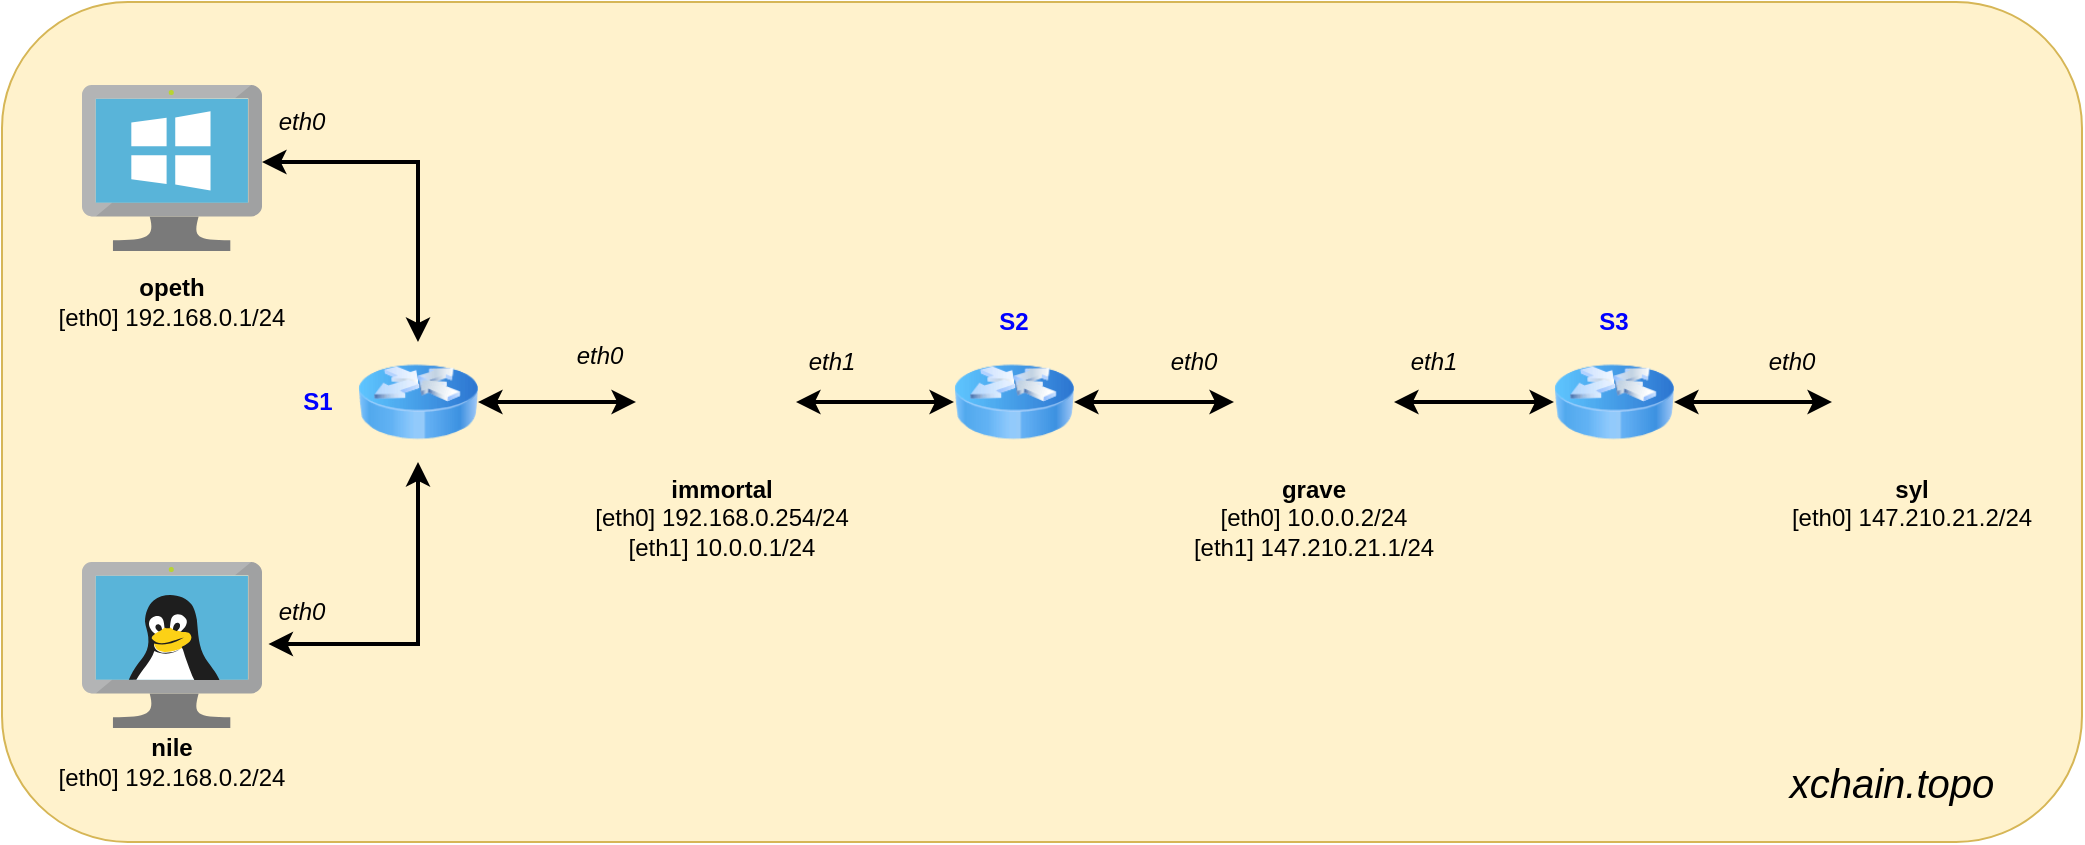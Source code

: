<mxfile version="10.7.7" type="device"><diagram id="Gl1LjXPiLIKxVXYiF-by" name="Page-1"><mxGraphModel dx="1607" dy="1888" grid="1" gridSize="10" guides="1" tooltips="1" connect="1" arrows="1" fold="1" page="1" pageScale="1" pageWidth="850" pageHeight="1100" math="0" shadow="0"><root><mxCell id="0"/><mxCell id="1" parent="0"/><mxCell id="-JVny8hvNlEmvETMyMTp-78" value="" style="rounded=1;whiteSpace=wrap;html=1;fillColor=#fff2cc;strokeColor=#d6b656;" vertex="1" parent="1"><mxGeometry y="-600" width="1040" height="420" as="geometry"/></mxCell><mxCell id="-JVny8hvNlEmvETMyMTp-50" style="edgeStyle=orthogonalEdgeStyle;rounded=0;orthogonalLoop=1;jettySize=auto;html=1;exitX=1.036;exitY=0.494;exitDx=0;exitDy=0;exitPerimeter=0;startArrow=classic;startFill=1;strokeWidth=2;entryX=0.5;entryY=1;entryDx=0;entryDy=0;" edge="1" parent="1" source="-JVny8hvNlEmvETMyMTp-19" target="-JVny8hvNlEmvETMyMTp-2"><mxGeometry relative="1" as="geometry"><mxPoint x="216" y="-352" as="targetPoint"/></mxGeometry></mxCell><mxCell id="-JVny8hvNlEmvETMyMTp-70" style="edgeStyle=orthogonalEdgeStyle;rounded=0;orthogonalLoop=1;jettySize=auto;html=1;entryX=0;entryY=0.5;entryDx=0;entryDy=0;startArrow=classic;startFill=1;strokeWidth=2;" edge="1" parent="1" source="-JVny8hvNlEmvETMyMTp-58" target="-JVny8hvNlEmvETMyMTp-52"><mxGeometry relative="1" as="geometry"/></mxCell><mxCell id="-JVny8hvNlEmvETMyMTp-58" value="" style="shape=image;html=1;verticalAlign=top;verticalLabelPosition=bottom;labelBackgroundColor=#ffffff;imageAspect=0;aspect=fixed;image=https://cdn3.iconfinder.com/data/icons/macosxstyle/macosxstyle_png/128/Terminal.png" vertex="1" parent="1"><mxGeometry x="317" y="-440" width="80" height="80" as="geometry"/></mxCell><mxCell id="-JVny8hvNlEmvETMyMTp-69" value="" style="edgeStyle=orthogonalEdgeStyle;rounded=0;orthogonalLoop=1;jettySize=auto;html=1;startArrow=classic;startFill=1;strokeWidth=2;entryX=0;entryY=0.5;entryDx=0;entryDy=0;endArrow=classic;endFill=1;" edge="1" parent="1" source="-JVny8hvNlEmvETMyMTp-2" target="-JVny8hvNlEmvETMyMTp-58"><mxGeometry relative="1" as="geometry"><mxPoint x="326" y="-400" as="targetPoint"/></mxGeometry></mxCell><mxCell id="-JVny8hvNlEmvETMyMTp-2" value="" style="image;html=1;labelBackgroundColor=#ffffff;image=img/lib/clip_art/networking/Router_Icon_128x128.png" vertex="1" parent="1"><mxGeometry x="178" y="-430" width="60" height="60" as="geometry"/></mxCell><mxCell id="-JVny8hvNlEmvETMyMTp-51" style="edgeStyle=orthogonalEdgeStyle;rounded=0;orthogonalLoop=1;jettySize=auto;html=1;startArrow=classic;startFill=1;exitX=1;exitY=0.464;exitDx=0;exitDy=0;exitPerimeter=0;strokeWidth=2;" edge="1" parent="1" source="-JVny8hvNlEmvETMyMTp-10" target="-JVny8hvNlEmvETMyMTp-2"><mxGeometry relative="1" as="geometry"><mxPoint x="150" y="-517" as="sourcePoint"/></mxGeometry></mxCell><mxCell id="-JVny8hvNlEmvETMyMTp-10" value="" style="aspect=fixed;html=1;perimeter=none;align=center;shadow=0;dashed=0;image;fontSize=12;image=img/lib/mscae/VirtualMachineWindows.svg;" vertex="1" parent="1"><mxGeometry x="40" y="-558.5" width="90" height="83" as="geometry"/></mxCell><mxCell id="-JVny8hvNlEmvETMyMTp-42" value="&lt;div style=&quot;text-align: center&quot;&gt;&lt;b&gt;opeth&lt;/b&gt;&lt;/div&gt;[eth0] 192.168.0.1/24" style="text;html=1;strokeColor=none;fillColor=none;align=center;verticalAlign=middle;whiteSpace=wrap;rounded=0;" vertex="1" parent="1"><mxGeometry x="20" y="-460" width="130" height="20" as="geometry"/></mxCell><mxCell id="-JVny8hvNlEmvETMyMTp-43" value="&lt;div style=&quot;text-align: center&quot;&gt;&lt;b&gt;nile&lt;/b&gt;&lt;/div&gt;[eth0] 192.168.0.2/24" style="text;html=1;strokeColor=none;fillColor=none;align=center;verticalAlign=middle;whiteSpace=wrap;rounded=0;" vertex="1" parent="1"><mxGeometry x="20" y="-230" width="130" height="20" as="geometry"/></mxCell><mxCell id="-JVny8hvNlEmvETMyMTp-46" value="&lt;div style=&quot;text-align: center&quot;&gt;&lt;b&gt;immortal&lt;/b&gt;&lt;/div&gt;[eth0] 192.168.0.254/24&lt;br&gt;[eth1] 10.0.0.1/24&lt;br&gt;" style="text;html=1;strokeColor=none;fillColor=none;align=center;verticalAlign=top;whiteSpace=wrap;rounded=0;" vertex="1" parent="1"><mxGeometry x="295" y="-370" width="130" height="80" as="geometry"/></mxCell><mxCell id="-JVny8hvNlEmvETMyMTp-74" style="edgeStyle=orthogonalEdgeStyle;rounded=0;orthogonalLoop=1;jettySize=auto;html=1;entryX=0;entryY=0.5;entryDx=0;entryDy=0;startArrow=classic;startFill=1;endArrow=classic;endFill=1;strokeWidth=2;" edge="1" parent="1" source="-JVny8hvNlEmvETMyMTp-52" target="-JVny8hvNlEmvETMyMTp-53"><mxGeometry relative="1" as="geometry"/></mxCell><mxCell id="-JVny8hvNlEmvETMyMTp-52" value="" style="image;html=1;labelBackgroundColor=#ffffff;image=img/lib/clip_art/networking/Router_Icon_128x128.png" vertex="1" parent="1"><mxGeometry x="476" y="-430" width="60" height="60" as="geometry"/></mxCell><mxCell id="-JVny8hvNlEmvETMyMTp-75" style="edgeStyle=orthogonalEdgeStyle;rounded=0;orthogonalLoop=1;jettySize=auto;html=1;entryX=0;entryY=0.5;entryDx=0;entryDy=0;startArrow=classic;startFill=1;endArrow=classic;endFill=1;strokeWidth=2;" edge="1" parent="1" source="-JVny8hvNlEmvETMyMTp-53" target="-JVny8hvNlEmvETMyMTp-61"><mxGeometry relative="1" as="geometry"/></mxCell><mxCell id="-JVny8hvNlEmvETMyMTp-53" value="" style="shape=image;html=1;verticalAlign=top;verticalLabelPosition=bottom;labelBackgroundColor=#ffffff;imageAspect=0;aspect=fixed;image=https://cdn3.iconfinder.com/data/icons/macosxstyle/macosxstyle_png/128/Terminal.png" vertex="1" parent="1"><mxGeometry x="616" y="-440" width="80" height="80" as="geometry"/></mxCell><mxCell id="-JVny8hvNlEmvETMyMTp-54" value="&lt;div style=&quot;text-align: center&quot;&gt;&lt;b&gt;grave&lt;/b&gt;&lt;/div&gt;[eth0] 10.0.0.2/24&lt;br&gt;[eth1] 147.210.21.1/24&lt;br&gt;" style="text;html=1;strokeColor=none;fillColor=none;align=center;verticalAlign=top;whiteSpace=wrap;rounded=0;" vertex="1" parent="1"><mxGeometry x="591" y="-370" width="130" height="70" as="geometry"/></mxCell><mxCell id="-JVny8hvNlEmvETMyMTp-76" style="edgeStyle=orthogonalEdgeStyle;rounded=0;orthogonalLoop=1;jettySize=auto;html=1;entryX=0;entryY=0.5;entryDx=0;entryDy=0;startArrow=classic;startFill=1;endArrow=classic;endFill=1;strokeWidth=2;" edge="1" parent="1" source="-JVny8hvNlEmvETMyMTp-61" target="-JVny8hvNlEmvETMyMTp-62"><mxGeometry relative="1" as="geometry"/></mxCell><mxCell id="-JVny8hvNlEmvETMyMTp-61" value="" style="image;html=1;labelBackgroundColor=#ffffff;image=img/lib/clip_art/networking/Router_Icon_128x128.png" vertex="1" parent="1"><mxGeometry x="776" y="-430" width="60" height="60" as="geometry"/></mxCell><mxCell id="-JVny8hvNlEmvETMyMTp-62" value="" style="shape=image;html=1;verticalAlign=top;verticalLabelPosition=bottom;labelBackgroundColor=#ffffff;imageAspect=0;aspect=fixed;image=https://cdn3.iconfinder.com/data/icons/macosxstyle/macosxstyle_png/128/Terminal.png" vertex="1" parent="1"><mxGeometry x="915" y="-440" width="80" height="80" as="geometry"/></mxCell><mxCell id="-JVny8hvNlEmvETMyMTp-63" value="&lt;div style=&quot;text-align: center&quot;&gt;&lt;b&gt;syl&lt;/b&gt;&lt;/div&gt;[eth0] 147.210.21.2/24&lt;br&gt;" style="text;html=1;strokeColor=none;fillColor=none;align=center;verticalAlign=top;whiteSpace=wrap;rounded=0;" vertex="1" parent="1"><mxGeometry x="890" y="-370" width="130" height="100" as="geometry"/></mxCell><mxCell id="-JVny8hvNlEmvETMyMTp-67" value="" style="group" vertex="1" connectable="0" parent="1"><mxGeometry x="40" y="-320" width="90" height="83" as="geometry"/></mxCell><mxCell id="-JVny8hvNlEmvETMyMTp-19" value="" style="aspect=fixed;html=1;perimeter=none;align=center;shadow=0;dashed=0;image;fontSize=12;image=img/lib/mscae/VirtualMachineLinux.svg;" vertex="1" parent="-JVny8hvNlEmvETMyMTp-67"><mxGeometry width="90" height="83" as="geometry"/></mxCell><mxCell id="-JVny8hvNlEmvETMyMTp-17" value="" style="shape=image;html=1;verticalAlign=top;verticalLabelPosition=bottom;labelBackgroundColor=#ffffff;imageAspect=0;aspect=fixed;image=https://cdn2.iconfinder.com/data/icons/fatcow/32x32/debian.png" vertex="1" parent="-JVny8hvNlEmvETMyMTp-67"><mxGeometry x="64" y="8" width="17" height="17" as="geometry"/></mxCell><mxCell id="-JVny8hvNlEmvETMyMTp-71" value="&lt;b&gt;&lt;font color=&quot;#0000ff&quot;&gt;S1&lt;/font&gt;&lt;/b&gt;" style="text;html=1;strokeColor=none;fillColor=none;align=center;verticalAlign=middle;whiteSpace=wrap;rounded=0;" vertex="1" parent="1"><mxGeometry x="138" y="-410" width="40" height="20" as="geometry"/></mxCell><mxCell id="-JVny8hvNlEmvETMyMTp-72" value="&lt;b&gt;&lt;font color=&quot;#0000ff&quot;&gt;S2&lt;/font&gt;&lt;/b&gt;" style="text;html=1;strokeColor=none;fillColor=none;align=center;verticalAlign=middle;whiteSpace=wrap;rounded=0;" vertex="1" parent="1"><mxGeometry x="486" y="-450" width="40" height="20" as="geometry"/></mxCell><mxCell id="-JVny8hvNlEmvETMyMTp-73" value="&lt;b&gt;&lt;font color=&quot;#0000ff&quot;&gt;S3&lt;/font&gt;&lt;/b&gt;" style="text;html=1;strokeColor=none;fillColor=none;align=center;verticalAlign=middle;whiteSpace=wrap;rounded=0;" vertex="1" parent="1"><mxGeometry x="786" y="-450" width="40" height="20" as="geometry"/></mxCell><mxCell id="-JVny8hvNlEmvETMyMTp-79" value="&lt;i&gt;eth0&lt;/i&gt;" style="text;html=1;strokeColor=none;fillColor=none;align=center;verticalAlign=middle;whiteSpace=wrap;rounded=0;" vertex="1" parent="1"><mxGeometry x="279" y="-433" width="40" height="20" as="geometry"/></mxCell><mxCell id="-JVny8hvNlEmvETMyMTp-81" value="&lt;i&gt;eth1&lt;/i&gt;" style="text;html=1;strokeColor=none;fillColor=none;align=center;verticalAlign=middle;whiteSpace=wrap;rounded=0;" vertex="1" parent="1"><mxGeometry x="395" y="-430" width="40" height="20" as="geometry"/></mxCell><mxCell id="-JVny8hvNlEmvETMyMTp-83" value="&lt;i&gt;eth0&lt;/i&gt;" style="text;html=1;strokeColor=none;fillColor=none;align=center;verticalAlign=middle;whiteSpace=wrap;rounded=0;" vertex="1" parent="1"><mxGeometry x="130" y="-550" width="40" height="20" as="geometry"/></mxCell><mxCell id="-JVny8hvNlEmvETMyMTp-84" value="&lt;i&gt;eth0&lt;/i&gt;" style="text;html=1;strokeColor=none;fillColor=none;align=center;verticalAlign=middle;whiteSpace=wrap;rounded=0;" vertex="1" parent="1"><mxGeometry x="130" y="-305" width="40" height="20" as="geometry"/></mxCell><mxCell id="-JVny8hvNlEmvETMyMTp-85" value="&lt;i&gt;eth0&lt;/i&gt;" style="text;html=1;strokeColor=none;fillColor=none;align=center;verticalAlign=middle;whiteSpace=wrap;rounded=0;" vertex="1" parent="1"><mxGeometry x="576" y="-430" width="40" height="20" as="geometry"/></mxCell><mxCell id="-JVny8hvNlEmvETMyMTp-86" value="&lt;i&gt;eth0&lt;/i&gt;" style="text;html=1;strokeColor=none;fillColor=none;align=center;verticalAlign=middle;whiteSpace=wrap;rounded=0;" vertex="1" parent="1"><mxGeometry x="875" y="-430" width="40" height="20" as="geometry"/></mxCell><mxCell id="-JVny8hvNlEmvETMyMTp-87" value="&lt;i&gt;eth1&lt;/i&gt;" style="text;html=1;strokeColor=none;fillColor=none;align=center;verticalAlign=middle;whiteSpace=wrap;rounded=0;" vertex="1" parent="1"><mxGeometry x="696" y="-430" width="40" height="20" as="geometry"/></mxCell><mxCell id="-JVny8hvNlEmvETMyMTp-88" value="&lt;font style=&quot;font-size: 20px&quot;&gt;&lt;i&gt;xchain.topo&lt;/i&gt;&lt;/font&gt;" style="text;html=1;strokeColor=none;fillColor=none;align=center;verticalAlign=middle;whiteSpace=wrap;rounded=0;" vertex="1" parent="1"><mxGeometry x="890" y="-220" width="110" height="20" as="geometry"/></mxCell></root></mxGraphModel></diagram></mxfile>